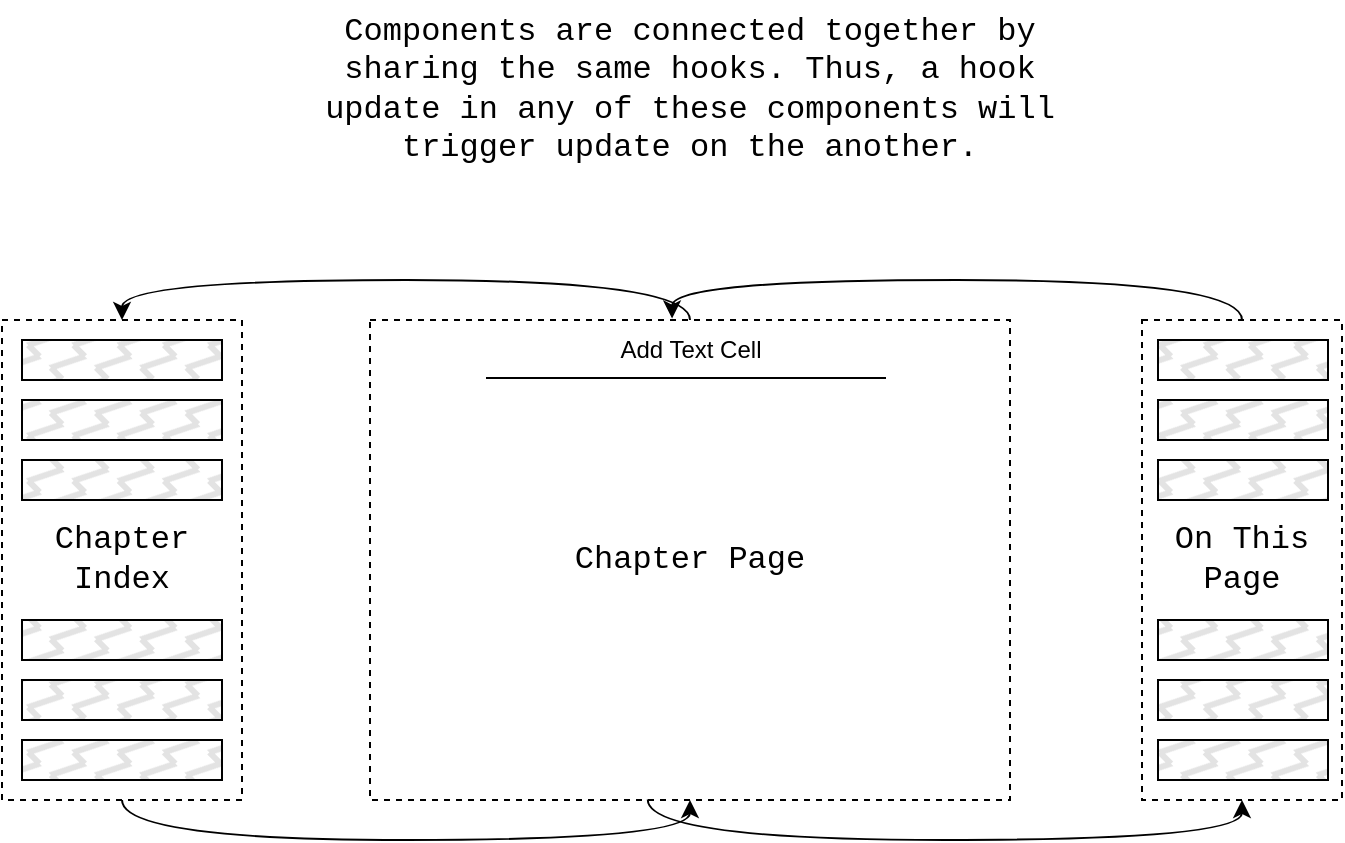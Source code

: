 <mxfile version="21.5.1" type="device" pages="2">
  <diagram name="Book" id="mNOesNp9m2HxlZpdBSvS">
    <mxGraphModel dx="826" dy="502" grid="1" gridSize="10" guides="1" tooltips="1" connect="1" arrows="1" fold="1" page="1" pageScale="1" pageWidth="827" pageHeight="1169" math="0" shadow="0">
      <root>
        <mxCell id="0" />
        <mxCell id="1" parent="0" />
        <mxCell id="edm1YXmaaJcZn4ZgtYHZ-7" style="edgeStyle=orthogonalEdgeStyle;orthogonalLoop=1;jettySize=auto;html=1;exitX=0.5;exitY=1;exitDx=0;exitDy=0;entryX=0.5;entryY=1;entryDx=0;entryDy=0;curved=1;" edge="1" parent="1" source="Hc0-UtIX5wwCF7WT8AfO-1" target="Hc0-UtIX5wwCF7WT8AfO-3">
          <mxGeometry relative="1" as="geometry" />
        </mxCell>
        <UserObject label="Chapter Index" link="data:page/id,ZhRU6m7lLsBDf3CTKnqZ" id="Hc0-UtIX5wwCF7WT8AfO-1">
          <mxCell style="rounded=0;whiteSpace=wrap;html=1;fillColor=none;dashed=1;fontSize=16;fontFamily=Courier New;" vertex="1" parent="1">
            <mxGeometry x="79" y="535" width="120" height="240" as="geometry" />
          </mxCell>
        </UserObject>
        <mxCell id="edm1YXmaaJcZn4ZgtYHZ-6" style="edgeStyle=orthogonalEdgeStyle;orthogonalLoop=1;jettySize=auto;html=1;exitX=0.5;exitY=0;exitDx=0;exitDy=0;entryX=0.5;entryY=0;entryDx=0;entryDy=0;curved=1;" edge="1" parent="1" source="Hc0-UtIX5wwCF7WT8AfO-3" target="Hc0-UtIX5wwCF7WT8AfO-1">
          <mxGeometry relative="1" as="geometry" />
        </mxCell>
        <mxCell id="edm1YXmaaJcZn4ZgtYHZ-8" style="edgeStyle=orthogonalEdgeStyle;orthogonalLoop=1;jettySize=auto;html=1;exitX=0.434;exitY=0.999;exitDx=0;exitDy=0;entryX=0.5;entryY=1;entryDx=0;entryDy=0;curved=1;exitPerimeter=0;" edge="1" parent="1" source="Hc0-UtIX5wwCF7WT8AfO-3" target="Hc0-UtIX5wwCF7WT8AfO-4">
          <mxGeometry relative="1" as="geometry" />
        </mxCell>
        <mxCell id="Hc0-UtIX5wwCF7WT8AfO-3" value="Chapter Page" style="rounded=0;whiteSpace=wrap;html=1;fillColor=none;dashed=1;fontSize=16;fontFamily=Courier New;" vertex="1" parent="1">
          <mxGeometry x="263" y="535" width="320" height="240" as="geometry" />
        </mxCell>
        <mxCell id="edm1YXmaaJcZn4ZgtYHZ-3" style="edgeStyle=orthogonalEdgeStyle;orthogonalLoop=1;jettySize=auto;html=1;exitX=0.5;exitY=0;exitDx=0;exitDy=0;entryX=0.472;entryY=-0.003;entryDx=0;entryDy=0;entryPerimeter=0;curved=1;" edge="1" parent="1" source="Hc0-UtIX5wwCF7WT8AfO-4" target="Hc0-UtIX5wwCF7WT8AfO-3">
          <mxGeometry relative="1" as="geometry" />
        </mxCell>
        <mxCell id="Hc0-UtIX5wwCF7WT8AfO-4" value="On This Page" style="rounded=0;whiteSpace=wrap;html=1;fillColor=none;dashed=1;fontSize=16;fontFamily=Courier New;" vertex="1" parent="1">
          <mxGeometry x="649" y="535" width="100" height="240" as="geometry" />
        </mxCell>
        <mxCell id="Hc0-UtIX5wwCF7WT8AfO-5" value="" style="rounded=0;whiteSpace=wrap;html=1;fillStyle=zigzag-line;fillColor=#E3E3E3;" vertex="1" parent="1">
          <mxGeometry x="89" y="545" width="100" height="20" as="geometry" />
        </mxCell>
        <mxCell id="Hc0-UtIX5wwCF7WT8AfO-6" value="" style="rounded=0;whiteSpace=wrap;html=1;fillStyle=zigzag-line;fillColor=#E3E3E3;" vertex="1" parent="1">
          <mxGeometry x="89" y="575" width="100" height="20" as="geometry" />
        </mxCell>
        <mxCell id="Hc0-UtIX5wwCF7WT8AfO-7" value="" style="rounded=0;whiteSpace=wrap;html=1;fillStyle=zigzag-line;fillColor=#E3E3E3;" vertex="1" parent="1">
          <mxGeometry x="89" y="605" width="100" height="20" as="geometry" />
        </mxCell>
        <mxCell id="Hc0-UtIX5wwCF7WT8AfO-8" value="" style="rounded=0;whiteSpace=wrap;html=1;fillStyle=zigzag-line;fillColor=#E3E3E3;" vertex="1" parent="1">
          <mxGeometry x="89" y="685" width="100" height="20" as="geometry" />
        </mxCell>
        <mxCell id="Hc0-UtIX5wwCF7WT8AfO-9" value="" style="rounded=0;whiteSpace=wrap;html=1;fillStyle=zigzag-line;fillColor=#E3E3E3;" vertex="1" parent="1">
          <mxGeometry x="89" y="715" width="100" height="20" as="geometry" />
        </mxCell>
        <mxCell id="Hc0-UtIX5wwCF7WT8AfO-10" value="" style="rounded=0;whiteSpace=wrap;html=1;fillStyle=zigzag-line;fillColor=#E3E3E3;" vertex="1" parent="1">
          <mxGeometry x="89" y="745" width="100" height="20" as="geometry" />
        </mxCell>
        <mxCell id="Hc0-UtIX5wwCF7WT8AfO-11" value="" style="rounded=0;whiteSpace=wrap;html=1;fillStyle=zigzag-line;fillColor=#E3E3E3;" vertex="1" parent="1">
          <mxGeometry x="657" y="545" width="85" height="20" as="geometry" />
        </mxCell>
        <mxCell id="Hc0-UtIX5wwCF7WT8AfO-12" value="" style="rounded=0;whiteSpace=wrap;html=1;fillStyle=zigzag-line;fillColor=#E3E3E3;" vertex="1" parent="1">
          <mxGeometry x="657" y="575" width="85" height="20" as="geometry" />
        </mxCell>
        <mxCell id="Hc0-UtIX5wwCF7WT8AfO-13" value="" style="rounded=0;whiteSpace=wrap;html=1;fillStyle=zigzag-line;fillColor=#E3E3E3;" vertex="1" parent="1">
          <mxGeometry x="657" y="605" width="85" height="20" as="geometry" />
        </mxCell>
        <mxCell id="Hc0-UtIX5wwCF7WT8AfO-14" value="" style="rounded=0;whiteSpace=wrap;html=1;fillStyle=zigzag-line;fillColor=#E3E3E3;" vertex="1" parent="1">
          <mxGeometry x="657" y="685" width="85" height="20" as="geometry" />
        </mxCell>
        <mxCell id="Hc0-UtIX5wwCF7WT8AfO-15" value="" style="rounded=0;whiteSpace=wrap;html=1;fillStyle=zigzag-line;fillColor=#E3E3E3;" vertex="1" parent="1">
          <mxGeometry x="657" y="715" width="85" height="20" as="geometry" />
        </mxCell>
        <mxCell id="Hc0-UtIX5wwCF7WT8AfO-16" value="" style="rounded=0;whiteSpace=wrap;html=1;fillStyle=zigzag-line;fillColor=#E3E3E3;" vertex="1" parent="1">
          <mxGeometry x="657" y="745" width="85" height="20" as="geometry" />
        </mxCell>
        <mxCell id="Hc0-UtIX5wwCF7WT8AfO-17" value="" style="endArrow=none;html=1;rounded=0;" edge="1" parent="1">
          <mxGeometry width="50" height="50" relative="1" as="geometry">
            <mxPoint x="321" y="564" as="sourcePoint" />
            <mxPoint x="521" y="564" as="targetPoint" />
            <Array as="points">
              <mxPoint x="429" y="564" />
            </Array>
          </mxGeometry>
        </mxCell>
        <mxCell id="Hc0-UtIX5wwCF7WT8AfO-18" value="Add Text Cell" style="text;html=1;strokeColor=none;fillColor=none;align=center;verticalAlign=middle;whiteSpace=wrap;rounded=0;" vertex="1" parent="1">
          <mxGeometry x="374.75" y="540" width="96.5" height="20" as="geometry" />
        </mxCell>
        <mxCell id="edm1YXmaaJcZn4ZgtYHZ-9" value="Components are connected together by sharing the same hooks. Thus, a hook update in any of these components will trigger update on the another." style="text;html=1;strokeColor=none;fillColor=none;align=center;verticalAlign=middle;whiteSpace=wrap;rounded=0;fontFamily=Courier New;fontSize=16;" vertex="1" parent="1">
          <mxGeometry x="221" y="375" width="404" height="90" as="geometry" />
        </mxCell>
      </root>
    </mxGraphModel>
  </diagram>
  <diagram id="ZhRU6m7lLsBDf3CTKnqZ" name="Chapter Index">
    <mxGraphModel dx="1010" dy="613" grid="1" gridSize="10" guides="1" tooltips="1" connect="1" arrows="1" fold="1" page="1" pageScale="1" pageWidth="827" pageHeight="1169" math="0" shadow="0">
      <root>
        <mxCell id="0" />
        <mxCell id="1" parent="0" />
        <mxCell id="m4hWZf4lyxqrfkeCmAdm-1" value="function ChapterIndex({selectedChapter, setSelectedChapter, chapters}) {&lt;br&gt;&amp;nbsp; &amp;nbsp; return (&lt;br&gt;&lt;span style=&quot;white-space: pre;&quot;&gt;&#x9;&lt;/span&gt;&amp;lt;Container&amp;gt;&lt;br&gt;&lt;span style=&quot;white-space: pre;&quot;&gt;&#x9;&amp;nbsp;&lt;/span&gt;&amp;nbsp; &amp;nbsp;{chapters.map((chapter) =&amp;gt; (&lt;br&gt;&lt;span style=&quot;white-space: pre;&quot;&gt;&#x9;&lt;/span&gt;&amp;nbsp; &amp;nbsp; &amp;nbsp; &amp;nbsp; &amp;lt;Cell&lt;br&gt;&lt;span style=&quot;white-space: pre;&quot;&gt;&#x9;&lt;/span&gt;&lt;span style=&quot;white-space: pre;&quot;&gt;&#x9;&lt;/span&gt;&amp;nbsp;key={chapter}&lt;br&gt;&lt;span style=&quot;white-space: pre;&quot;&gt;&#x9;&lt;/span&gt;&lt;span style=&quot;white-space: pre;&quot;&gt;&#x9;&lt;/span&gt;&amp;nbsp;active={chapter === selectedChapter}&lt;br&gt;&lt;span style=&quot;white-space: pre;&quot;&gt;&#x9;&lt;/span&gt;&lt;span style=&quot;white-space: pre;&quot;&gt;&#x9;&lt;/span&gt;&amp;nbsp;onClick={(e) =&amp;gt; setSelectedChapter(e.target.getAttribute(&#39;key&#39;))}&lt;br&gt;&lt;span style=&quot;white-space: pre;&quot;&gt;&#x9;&lt;/span&gt;&lt;span style=&quot;white-space: pre;&quot;&gt;&#x9;&lt;/span&gt;&amp;gt;&lt;br&gt;&lt;span style=&quot;white-space: pre;&quot;&gt;&#x9;&lt;/span&gt;&lt;span style=&quot;white-space: pre;&quot;&gt;&#x9;&lt;/span&gt;&amp;nbsp; &amp;nbsp; {chapter}&lt;br&gt;&lt;span style=&quot;white-space: pre;&quot;&gt;&#x9;&lt;/span&gt;&lt;span style=&quot;white-space: pre;&quot;&gt;&#x9;&lt;/span&gt;&amp;lt;/Cell&amp;gt;&lt;br&gt;&lt;span style=&quot;white-space: pre;&quot;&gt;&#x9;&lt;/span&gt;&amp;nbsp; &amp;nbsp; ))}&lt;br&gt;&lt;span style=&quot;white-space: pre;&quot;&gt;&#x9;&lt;/span&gt;&amp;lt;/Container&amp;gt;&lt;br&gt;&amp;nbsp; &amp;nbsp; );&lt;br&gt;}" style="text;html=1;strokeColor=none;fillColor=none;align=left;verticalAlign=top;whiteSpace=wrap;rounded=0;fontFamily=Courier New;fontSize=16;" vertex="1" parent="1">
          <mxGeometry x="9" y="270" width="810" height="300" as="geometry" />
        </mxCell>
        <mxCell id="m4hWZf4lyxqrfkeCmAdm-2" value="" style="rounded=0;whiteSpace=wrap;html=1;fillColor=none;" vertex="1" parent="1">
          <mxGeometry x="329" y="720" width="170" height="270" as="geometry" />
        </mxCell>
        <mxCell id="m4hWZf4lyxqrfkeCmAdm-3" value="Active" style="rounded=0;whiteSpace=wrap;html=1;fontFamily=Courier New;" vertex="1" parent="1">
          <mxGeometry x="340" y="730" width="146" height="20" as="geometry" />
        </mxCell>
        <mxCell id="m4hWZf4lyxqrfkeCmAdm-4" value="" style="rounded=0;whiteSpace=wrap;html=1;fontFamily=Courier New;fillColor=none;dashed=1;" vertex="1" parent="1">
          <mxGeometry x="340" y="760" width="146" height="20" as="geometry" />
        </mxCell>
        <mxCell id="m4hWZf4lyxqrfkeCmAdm-5" value="" style="rounded=0;whiteSpace=wrap;html=1;fontFamily=Courier New;fillColor=none;dashed=1;" vertex="1" parent="1">
          <mxGeometry x="340" y="790" width="146" height="20" as="geometry" />
        </mxCell>
        <mxCell id="m4hWZf4lyxqrfkeCmAdm-6" value="" style="rounded=0;whiteSpace=wrap;html=1;fontFamily=Courier New;fillColor=none;dashed=1;" vertex="1" parent="1">
          <mxGeometry x="340" y="820" width="146" height="20" as="geometry" />
        </mxCell>
        <mxCell id="m4hWZf4lyxqrfkeCmAdm-7" value="" style="rounded=0;whiteSpace=wrap;html=1;fontFamily=Courier New;fillColor=none;dashed=1;" vertex="1" parent="1">
          <mxGeometry x="340" y="849" width="146" height="20" as="geometry" />
        </mxCell>
        <mxCell id="m4hWZf4lyxqrfkeCmAdm-8" value="" style="rounded=0;whiteSpace=wrap;html=1;fontFamily=Courier New;fillColor=none;dashed=1;" vertex="1" parent="1">
          <mxGeometry x="340" y="876" width="146" height="20" as="geometry" />
        </mxCell>
        <mxCell id="m4hWZf4lyxqrfkeCmAdm-9" value="" style="rounded=0;whiteSpace=wrap;html=1;fontFamily=Courier New;fillColor=none;dashed=1;" vertex="1" parent="1">
          <mxGeometry x="340" y="904" width="146" height="20" as="geometry" />
        </mxCell>
        <mxCell id="m4hWZf4lyxqrfkeCmAdm-10" value="" style="rounded=0;whiteSpace=wrap;html=1;fontFamily=Courier New;fillColor=none;dashed=1;" vertex="1" parent="1">
          <mxGeometry x="340" y="932" width="146" height="20" as="geometry" />
        </mxCell>
        <mxCell id="m4hWZf4lyxqrfkeCmAdm-11" value="" style="rounded=0;whiteSpace=wrap;html=1;fontFamily=Courier New;fillColor=none;dashed=1;" vertex="1" parent="1">
          <mxGeometry x="340" y="960" width="146" height="20" as="geometry" />
        </mxCell>
        <mxCell id="m4hWZf4lyxqrfkeCmAdm-12" value="Chapter Index" style="text;html=1;strokeColor=none;fillColor=none;align=center;verticalAlign=middle;whiteSpace=wrap;rounded=0;fontFamily=Courier New;fontSize=16;" vertex="1" parent="1">
          <mxGeometry x="343" y="680" width="140" height="30" as="geometry" />
        </mxCell>
        <mxCell id="m4hWZf4lyxqrfkeCmAdm-14" value="" style="curved=1;endArrow=none;html=1;rounded=0;exitX=0.5;exitY=1;exitDx=0;exitDy=0;entryX=0.5;entryY=0;entryDx=0;entryDy=0;endFill=0;dashed=1;" edge="1" parent="1" source="m4hWZf4lyxqrfkeCmAdm-1" target="m4hWZf4lyxqrfkeCmAdm-12">
          <mxGeometry width="50" height="50" relative="1" as="geometry">
            <mxPoint x="439" y="600" as="sourcePoint" />
            <mxPoint x="389" y="650" as="targetPoint" />
            <Array as="points">
              <mxPoint x="389" y="600" />
              <mxPoint x="439" y="650" />
            </Array>
          </mxGeometry>
        </mxCell>
      </root>
    </mxGraphModel>
  </diagram>
</mxfile>
